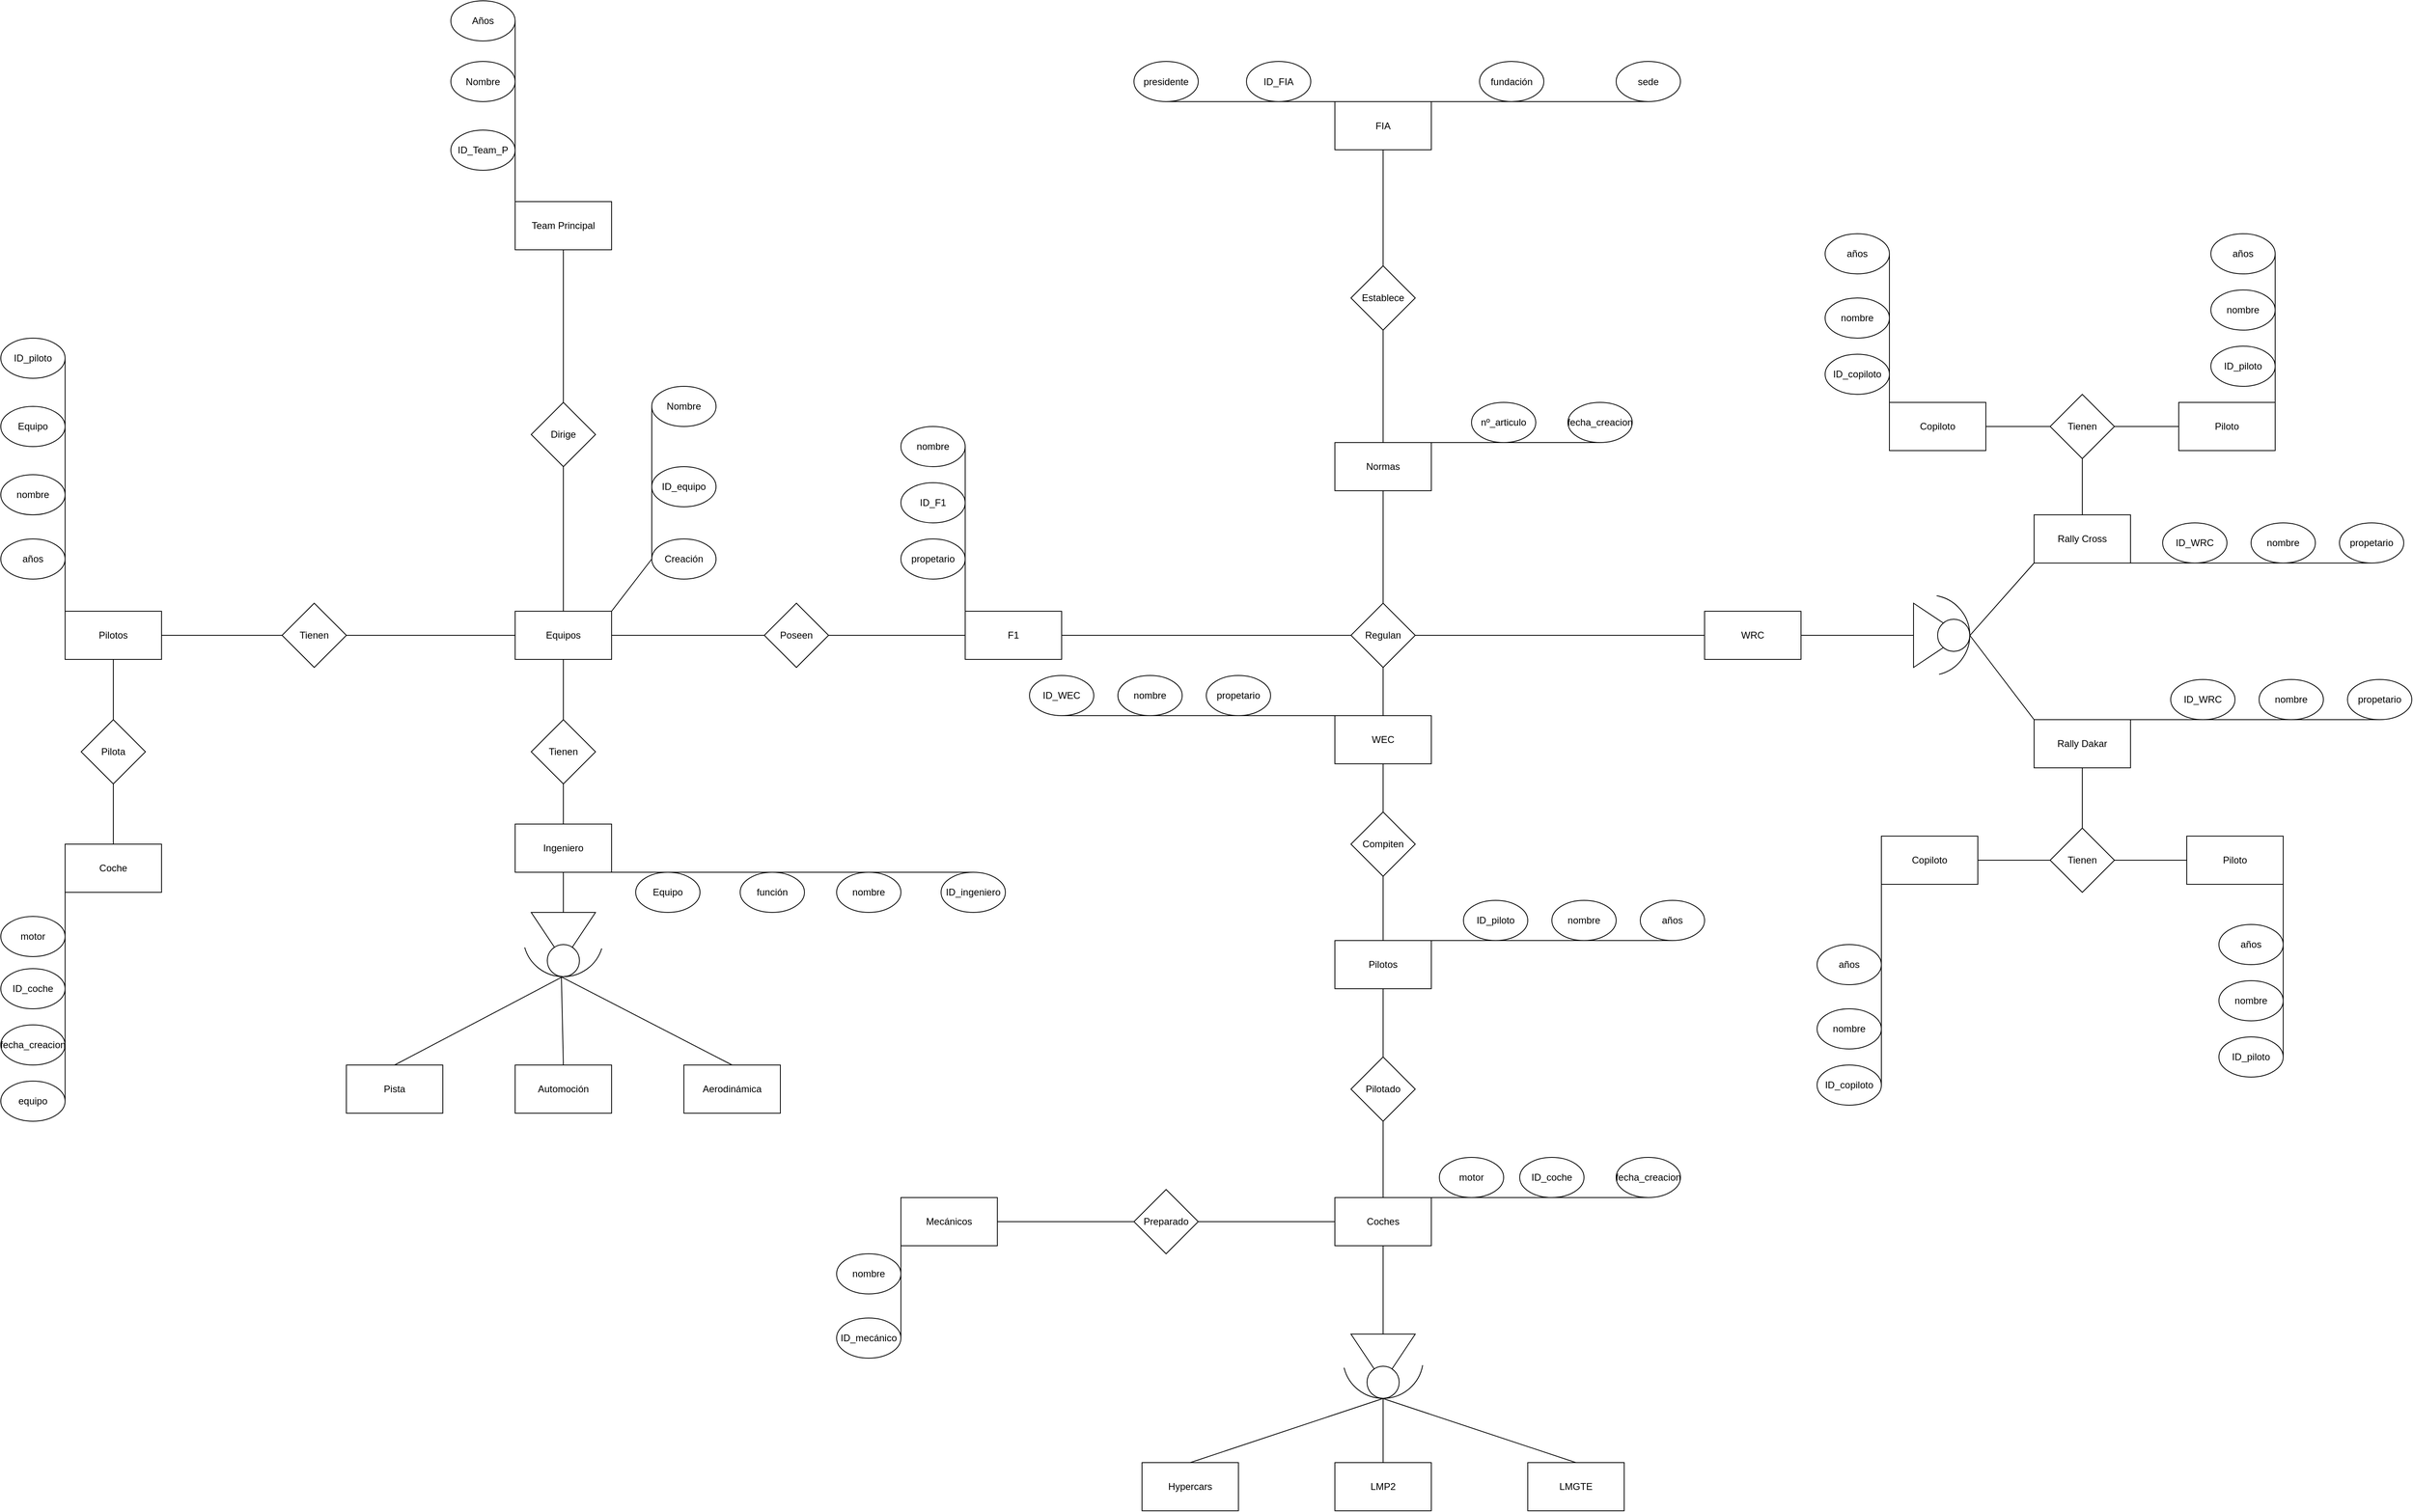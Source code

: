 <mxfile version="25.0.3">
  <diagram id="C5RBs43oDa-KdzZeNtuy" name="Page-1">
    <mxGraphModel dx="9984" dy="5114" grid="1" gridSize="10" guides="1" tooltips="1" connect="1" arrows="1" fold="1" page="1" pageScale="1" pageWidth="827" pageHeight="1169" math="0" shadow="0">
      <root>
        <mxCell id="WIyWlLk6GJQsqaUBKTNV-0" />
        <mxCell id="WIyWlLk6GJQsqaUBKTNV-1" parent="WIyWlLk6GJQsqaUBKTNV-0" />
        <mxCell id="znPdE1hkmuj4i7SLbsEQ-0" value="FIA" style="rounded=0;whiteSpace=wrap;html=1;" parent="WIyWlLk6GJQsqaUBKTNV-1" vertex="1">
          <mxGeometry x="770" y="-644.5" width="120" height="60" as="geometry" />
        </mxCell>
        <mxCell id="znPdE1hkmuj4i7SLbsEQ-1" value="F1" style="rounded=0;whiteSpace=wrap;html=1;" parent="WIyWlLk6GJQsqaUBKTNV-1" vertex="1">
          <mxGeometry x="310" y="-10" width="120" height="60" as="geometry" />
        </mxCell>
        <mxCell id="znPdE1hkmuj4i7SLbsEQ-2" value="WEC" style="rounded=0;whiteSpace=wrap;html=1;" parent="WIyWlLk6GJQsqaUBKTNV-1" vertex="1">
          <mxGeometry x="770" y="120" width="120" height="60" as="geometry" />
        </mxCell>
        <mxCell id="znPdE1hkmuj4i7SLbsEQ-3" value="WRC" style="rounded=0;whiteSpace=wrap;html=1;" parent="WIyWlLk6GJQsqaUBKTNV-1" vertex="1">
          <mxGeometry x="1230" y="-10" width="120" height="60" as="geometry" />
        </mxCell>
        <mxCell id="znPdE1hkmuj4i7SLbsEQ-5" value="Equipos" style="rounded=0;whiteSpace=wrap;html=1;" parent="WIyWlLk6GJQsqaUBKTNV-1" vertex="1">
          <mxGeometry x="-250" y="-10" width="120" height="60" as="geometry" />
        </mxCell>
        <mxCell id="znPdE1hkmuj4i7SLbsEQ-6" value="Team Principal" style="rounded=0;whiteSpace=wrap;html=1;" parent="WIyWlLk6GJQsqaUBKTNV-1" vertex="1">
          <mxGeometry x="-250" y="-520" width="120" height="60" as="geometry" />
        </mxCell>
        <mxCell id="znPdE1hkmuj4i7SLbsEQ-7" value="Pilotos" style="rounded=0;whiteSpace=wrap;html=1;" parent="WIyWlLk6GJQsqaUBKTNV-1" vertex="1">
          <mxGeometry x="-810" y="-10" width="120" height="60" as="geometry" />
        </mxCell>
        <mxCell id="znPdE1hkmuj4i7SLbsEQ-8" value="Ingeniero" style="rounded=0;whiteSpace=wrap;html=1;" parent="WIyWlLk6GJQsqaUBKTNV-1" vertex="1">
          <mxGeometry x="-250" y="255" width="120" height="60" as="geometry" />
        </mxCell>
        <mxCell id="znPdE1hkmuj4i7SLbsEQ-13" value="Hypercars" style="rounded=0;whiteSpace=wrap;html=1;" parent="WIyWlLk6GJQsqaUBKTNV-1" vertex="1">
          <mxGeometry x="530" y="1050" width="120" height="60" as="geometry" />
        </mxCell>
        <mxCell id="znPdE1hkmuj4i7SLbsEQ-14" value="LMP2" style="rounded=0;whiteSpace=wrap;html=1;" parent="WIyWlLk6GJQsqaUBKTNV-1" vertex="1">
          <mxGeometry x="770" y="1050" width="120" height="60" as="geometry" />
        </mxCell>
        <mxCell id="znPdE1hkmuj4i7SLbsEQ-15" value="LMGTE" style="rounded=0;whiteSpace=wrap;html=1;" parent="WIyWlLk6GJQsqaUBKTNV-1" vertex="1">
          <mxGeometry x="1010" y="1050" width="120" height="60" as="geometry" />
        </mxCell>
        <mxCell id="znPdE1hkmuj4i7SLbsEQ-16" value="Rally Cross" style="rounded=0;whiteSpace=wrap;html=1;" parent="WIyWlLk6GJQsqaUBKTNV-1" vertex="1">
          <mxGeometry x="1640" y="-130" width="120" height="60" as="geometry" />
        </mxCell>
        <mxCell id="znPdE1hkmuj4i7SLbsEQ-17" value="Rally Dakar" style="rounded=0;whiteSpace=wrap;html=1;" parent="WIyWlLk6GJQsqaUBKTNV-1" vertex="1">
          <mxGeometry x="1640" y="125" width="120" height="60" as="geometry" />
        </mxCell>
        <mxCell id="znPdE1hkmuj4i7SLbsEQ-22" value="Pista" style="rounded=0;whiteSpace=wrap;html=1;" parent="WIyWlLk6GJQsqaUBKTNV-1" vertex="1">
          <mxGeometry x="-460" y="555" width="120" height="60" as="geometry" />
        </mxCell>
        <mxCell id="znPdE1hkmuj4i7SLbsEQ-23" value="Automoción" style="rounded=0;whiteSpace=wrap;html=1;" parent="WIyWlLk6GJQsqaUBKTNV-1" vertex="1">
          <mxGeometry x="-250" y="555" width="120" height="60" as="geometry" />
        </mxCell>
        <mxCell id="znPdE1hkmuj4i7SLbsEQ-24" value="Aerodinámica" style="rounded=0;whiteSpace=wrap;html=1;" parent="WIyWlLk6GJQsqaUBKTNV-1" vertex="1">
          <mxGeometry x="-40" y="555" width="120" height="60" as="geometry" />
        </mxCell>
        <mxCell id="znPdE1hkmuj4i7SLbsEQ-26" value="Dirige" style="rhombus;whiteSpace=wrap;html=1;" parent="WIyWlLk6GJQsqaUBKTNV-1" vertex="1">
          <mxGeometry x="-230" y="-270" width="80" height="80" as="geometry" />
        </mxCell>
        <object label="Coche" id_coche="" id="znPdE1hkmuj4i7SLbsEQ-27">
          <mxCell style="rounded=0;whiteSpace=wrap;html=1;" parent="WIyWlLk6GJQsqaUBKTNV-1" vertex="1">
            <mxGeometry x="-810" y="280" width="120" height="60" as="geometry" />
          </mxCell>
        </object>
        <mxCell id="znPdE1hkmuj4i7SLbsEQ-29" value="Normas" style="rounded=0;whiteSpace=wrap;html=1;" parent="WIyWlLk6GJQsqaUBKTNV-1" vertex="1">
          <mxGeometry x="770" y="-220" width="120" height="60" as="geometry" />
        </mxCell>
        <mxCell id="znPdE1hkmuj4i7SLbsEQ-30" value="Establece" style="rhombus;whiteSpace=wrap;html=1;" parent="WIyWlLk6GJQsqaUBKTNV-1" vertex="1">
          <mxGeometry x="790" y="-440" width="80" height="80" as="geometry" />
        </mxCell>
        <mxCell id="znPdE1hkmuj4i7SLbsEQ-31" value="Regulan" style="rhombus;whiteSpace=wrap;html=1;" parent="WIyWlLk6GJQsqaUBKTNV-1" vertex="1">
          <mxGeometry x="790" y="-20" width="80" height="80" as="geometry" />
        </mxCell>
        <mxCell id="znPdE1hkmuj4i7SLbsEQ-32" value="Poseen" style="rhombus;whiteSpace=wrap;html=1;" parent="WIyWlLk6GJQsqaUBKTNV-1" vertex="1">
          <mxGeometry x="60" y="-20" width="80" height="80" as="geometry" />
        </mxCell>
        <mxCell id="plnHMKiaKR2l0mQCvcWy-0" value="" style="triangle;whiteSpace=wrap;html=1;rotation=90;" parent="WIyWlLk6GJQsqaUBKTNV-1" vertex="1">
          <mxGeometry x="-220" y="355" width="60" height="80" as="geometry" />
        </mxCell>
        <mxCell id="plnHMKiaKR2l0mQCvcWy-1" value="" style="ellipse;whiteSpace=wrap;html=1;aspect=fixed;" parent="WIyWlLk6GJQsqaUBKTNV-1" vertex="1">
          <mxGeometry x="-210" y="405" width="40" height="40" as="geometry" />
        </mxCell>
        <mxCell id="plnHMKiaKR2l0mQCvcWy-6" value="" style="verticalLabelPosition=bottom;verticalAlign=top;html=1;shape=mxgraph.basic.arc;startAngle=0.423;endAngle=0.831;rotation=-45;" parent="WIyWlLk6GJQsqaUBKTNV-1" vertex="1">
          <mxGeometry x="-240" y="345" width="100" height="100" as="geometry" />
        </mxCell>
        <mxCell id="plnHMKiaKR2l0mQCvcWy-10" value="" style="endArrow=none;html=1;rounded=0;entryX=0.141;entryY=0.848;entryDx=0;entryDy=0;entryPerimeter=0;exitX=0.5;exitY=0;exitDx=0;exitDy=0;" parent="WIyWlLk6GJQsqaUBKTNV-1" source="znPdE1hkmuj4i7SLbsEQ-22" target="plnHMKiaKR2l0mQCvcWy-6" edge="1">
          <mxGeometry width="50" height="50" relative="1" as="geometry">
            <mxPoint x="-360" y="345" as="sourcePoint" />
            <mxPoint x="-310" y="295" as="targetPoint" />
          </mxGeometry>
        </mxCell>
        <mxCell id="plnHMKiaKR2l0mQCvcWy-11" value="" style="endArrow=none;html=1;rounded=0;entryX=0.126;entryY=0.839;entryDx=0;entryDy=0;entryPerimeter=0;exitX=0.5;exitY=0;exitDx=0;exitDy=0;" parent="WIyWlLk6GJQsqaUBKTNV-1" source="znPdE1hkmuj4i7SLbsEQ-23" target="plnHMKiaKR2l0mQCvcWy-6" edge="1">
          <mxGeometry width="50" height="50" relative="1" as="geometry">
            <mxPoint x="-200" y="535" as="sourcePoint" />
            <mxPoint x="-150" y="485" as="targetPoint" />
          </mxGeometry>
        </mxCell>
        <mxCell id="plnHMKiaKR2l0mQCvcWy-12" value="" style="endArrow=none;html=1;rounded=0;exitX=0.5;exitY=0;exitDx=0;exitDy=0;entryX=0.126;entryY=0.836;entryDx=0;entryDy=0;entryPerimeter=0;" parent="WIyWlLk6GJQsqaUBKTNV-1" source="znPdE1hkmuj4i7SLbsEQ-24" target="plnHMKiaKR2l0mQCvcWy-6" edge="1">
          <mxGeometry width="50" height="50" relative="1" as="geometry">
            <mxPoint x="-200" y="535" as="sourcePoint" />
            <mxPoint x="-170" y="465" as="targetPoint" />
          </mxGeometry>
        </mxCell>
        <mxCell id="plnHMKiaKR2l0mQCvcWy-14" value="" style="endArrow=none;html=1;rounded=0;entryX=0.5;entryY=1;entryDx=0;entryDy=0;exitX=0;exitY=0.5;exitDx=0;exitDy=0;" parent="WIyWlLk6GJQsqaUBKTNV-1" source="plnHMKiaKR2l0mQCvcWy-0" target="znPdE1hkmuj4i7SLbsEQ-8" edge="1">
          <mxGeometry width="50" height="50" relative="1" as="geometry">
            <mxPoint x="-310" y="425" as="sourcePoint" />
            <mxPoint x="-260" y="375" as="targetPoint" />
          </mxGeometry>
        </mxCell>
        <mxCell id="plnHMKiaKR2l0mQCvcWy-15" value="" style="endArrow=none;html=1;rounded=0;entryX=0.5;entryY=1;entryDx=0;entryDy=0;exitX=0.5;exitY=0;exitDx=0;exitDy=0;" parent="WIyWlLk6GJQsqaUBKTNV-1" source="znPdE1hkmuj4i7SLbsEQ-26" target="znPdE1hkmuj4i7SLbsEQ-6" edge="1">
          <mxGeometry width="50" height="50" relative="1" as="geometry">
            <mxPoint x="-320" y="-250" as="sourcePoint" />
            <mxPoint x="-270" y="-300" as="targetPoint" />
          </mxGeometry>
        </mxCell>
        <mxCell id="plnHMKiaKR2l0mQCvcWy-16" value="" style="endArrow=none;html=1;rounded=0;entryX=0.5;entryY=1;entryDx=0;entryDy=0;exitX=0.5;exitY=0;exitDx=0;exitDy=0;" parent="WIyWlLk6GJQsqaUBKTNV-1" source="znPdE1hkmuj4i7SLbsEQ-5" target="znPdE1hkmuj4i7SLbsEQ-26" edge="1">
          <mxGeometry width="50" height="50" relative="1" as="geometry">
            <mxPoint x="-310" y="-55" as="sourcePoint" />
            <mxPoint x="-260" y="-105" as="targetPoint" />
          </mxGeometry>
        </mxCell>
        <mxCell id="plnHMKiaKR2l0mQCvcWy-17" value="Tienen" style="rhombus;whiteSpace=wrap;html=1;" parent="WIyWlLk6GJQsqaUBKTNV-1" vertex="1">
          <mxGeometry x="-230" y="125" width="80" height="80" as="geometry" />
        </mxCell>
        <mxCell id="plnHMKiaKR2l0mQCvcWy-18" value="" style="endArrow=none;html=1;rounded=0;entryX=0.5;entryY=1;entryDx=0;entryDy=0;exitX=0.5;exitY=0;exitDx=0;exitDy=0;" parent="WIyWlLk6GJQsqaUBKTNV-1" source="plnHMKiaKR2l0mQCvcWy-17" target="znPdE1hkmuj4i7SLbsEQ-5" edge="1">
          <mxGeometry width="50" height="50" relative="1" as="geometry">
            <mxPoint x="-310" y="185" as="sourcePoint" />
            <mxPoint x="-260" y="135" as="targetPoint" />
          </mxGeometry>
        </mxCell>
        <mxCell id="plnHMKiaKR2l0mQCvcWy-19" value="" style="endArrow=none;html=1;rounded=0;entryX=0.5;entryY=1;entryDx=0;entryDy=0;exitX=0.5;exitY=0;exitDx=0;exitDy=0;" parent="WIyWlLk6GJQsqaUBKTNV-1" source="znPdE1hkmuj4i7SLbsEQ-8" target="plnHMKiaKR2l0mQCvcWy-17" edge="1">
          <mxGeometry width="50" height="50" relative="1" as="geometry">
            <mxPoint x="-310" y="185" as="sourcePoint" />
            <mxPoint x="-260" y="135" as="targetPoint" />
          </mxGeometry>
        </mxCell>
        <mxCell id="plnHMKiaKR2l0mQCvcWy-20" value="" style="endArrow=none;html=1;rounded=0;entryX=0;entryY=0.5;entryDx=0;entryDy=0;exitX=1;exitY=0.5;exitDx=0;exitDy=0;" parent="WIyWlLk6GJQsqaUBKTNV-1" source="znPdE1hkmuj4i7SLbsEQ-5" target="znPdE1hkmuj4i7SLbsEQ-32" edge="1">
          <mxGeometry width="50" height="50" relative="1" as="geometry">
            <mxPoint x="-310" y="65" as="sourcePoint" />
            <mxPoint x="-260" y="15" as="targetPoint" />
          </mxGeometry>
        </mxCell>
        <mxCell id="plnHMKiaKR2l0mQCvcWy-21" value="" style="endArrow=none;html=1;rounded=0;entryX=0;entryY=0.5;entryDx=0;entryDy=0;exitX=1;exitY=0.5;exitDx=0;exitDy=0;" parent="WIyWlLk6GJQsqaUBKTNV-1" source="znPdE1hkmuj4i7SLbsEQ-32" target="znPdE1hkmuj4i7SLbsEQ-1" edge="1">
          <mxGeometry width="50" height="50" relative="1" as="geometry">
            <mxPoint x="-310" y="65" as="sourcePoint" />
            <mxPoint x="-260" y="15" as="targetPoint" />
          </mxGeometry>
        </mxCell>
        <mxCell id="plnHMKiaKR2l0mQCvcWy-23" value="Pilota" style="rhombus;whiteSpace=wrap;html=1;" parent="WIyWlLk6GJQsqaUBKTNV-1" vertex="1">
          <mxGeometry x="-790" y="125" width="80" height="80" as="geometry" />
        </mxCell>
        <mxCell id="plnHMKiaKR2l0mQCvcWy-24" value="" style="endArrow=none;html=1;rounded=0;entryX=0.5;entryY=1;entryDx=0;entryDy=0;exitX=0.5;exitY=0;exitDx=0;exitDy=0;" parent="WIyWlLk6GJQsqaUBKTNV-1" source="plnHMKiaKR2l0mQCvcWy-23" target="znPdE1hkmuj4i7SLbsEQ-7" edge="1">
          <mxGeometry width="50" height="50" relative="1" as="geometry">
            <mxPoint x="-500" y="75" as="sourcePoint" />
            <mxPoint x="-450" y="25" as="targetPoint" />
          </mxGeometry>
        </mxCell>
        <mxCell id="plnHMKiaKR2l0mQCvcWy-25" value="" style="endArrow=none;html=1;rounded=0;entryX=0.5;entryY=1;entryDx=0;entryDy=0;exitX=0.5;exitY=0;exitDx=0;exitDy=0;" parent="WIyWlLk6GJQsqaUBKTNV-1" source="znPdE1hkmuj4i7SLbsEQ-27" target="plnHMKiaKR2l0mQCvcWy-23" edge="1">
          <mxGeometry width="50" height="50" relative="1" as="geometry">
            <mxPoint x="-500" y="75" as="sourcePoint" />
            <mxPoint x="-450" y="25" as="targetPoint" />
          </mxGeometry>
        </mxCell>
        <mxCell id="plnHMKiaKR2l0mQCvcWy-26" value="Tienen" style="rhombus;whiteSpace=wrap;html=1;" parent="WIyWlLk6GJQsqaUBKTNV-1" vertex="1">
          <mxGeometry x="-540" y="-20" width="80" height="80" as="geometry" />
        </mxCell>
        <mxCell id="plnHMKiaKR2l0mQCvcWy-27" value="" style="endArrow=none;html=1;rounded=0;entryX=1;entryY=0.5;entryDx=0;entryDy=0;exitX=0;exitY=0.5;exitDx=0;exitDy=0;" parent="WIyWlLk6GJQsqaUBKTNV-1" source="znPdE1hkmuj4i7SLbsEQ-5" target="plnHMKiaKR2l0mQCvcWy-26" edge="1">
          <mxGeometry width="50" height="50" relative="1" as="geometry">
            <mxPoint x="-230" y="75" as="sourcePoint" />
            <mxPoint x="-180" y="25" as="targetPoint" />
          </mxGeometry>
        </mxCell>
        <mxCell id="plnHMKiaKR2l0mQCvcWy-28" value="" style="endArrow=none;html=1;rounded=0;entryX=0;entryY=0.5;entryDx=0;entryDy=0;exitX=1;exitY=0.5;exitDx=0;exitDy=0;" parent="WIyWlLk6GJQsqaUBKTNV-1" source="znPdE1hkmuj4i7SLbsEQ-7" target="plnHMKiaKR2l0mQCvcWy-26" edge="1">
          <mxGeometry width="50" height="50" relative="1" as="geometry">
            <mxPoint x="-500" y="75" as="sourcePoint" />
            <mxPoint x="-450" y="25" as="targetPoint" />
          </mxGeometry>
        </mxCell>
        <mxCell id="plnHMKiaKR2l0mQCvcWy-29" value="" style="triangle;whiteSpace=wrap;html=1;rotation=90;" parent="WIyWlLk6GJQsqaUBKTNV-1" vertex="1">
          <mxGeometry x="800" y="880" width="60" height="80" as="geometry" />
        </mxCell>
        <mxCell id="plnHMKiaKR2l0mQCvcWy-30" value="" style="ellipse;whiteSpace=wrap;html=1;aspect=fixed;" parent="WIyWlLk6GJQsqaUBKTNV-1" vertex="1">
          <mxGeometry x="810" y="930" width="40" height="40" as="geometry" />
        </mxCell>
        <mxCell id="plnHMKiaKR2l0mQCvcWy-31" value="Compiten" style="rhombus;whiteSpace=wrap;html=1;" parent="WIyWlLk6GJQsqaUBKTNV-1" vertex="1">
          <mxGeometry x="790" y="240" width="80" height="80" as="geometry" />
        </mxCell>
        <mxCell id="plnHMKiaKR2l0mQCvcWy-32" value="" style="endArrow=none;html=1;rounded=0;entryX=0.5;entryY=1;entryDx=0;entryDy=0;exitX=0.5;exitY=0;exitDx=0;exitDy=0;" parent="WIyWlLk6GJQsqaUBKTNV-1" source="2qJq1c8S5KnbMKqNTJlQ-11" target="plnHMKiaKR2l0mQCvcWy-31" edge="1">
          <mxGeometry width="50" height="50" relative="1" as="geometry">
            <mxPoint x="960" y="280" as="sourcePoint" />
            <mxPoint x="1010" y="230" as="targetPoint" />
          </mxGeometry>
        </mxCell>
        <mxCell id="plnHMKiaKR2l0mQCvcWy-34" value="" style="verticalLabelPosition=bottom;verticalAlign=top;html=1;shape=mxgraph.basic.arc;startAngle=0.528;endAngle=0.962;rotation=-90;" parent="WIyWlLk6GJQsqaUBKTNV-1" vertex="1">
          <mxGeometry x="780" y="870" width="100" height="100" as="geometry" />
        </mxCell>
        <mxCell id="plnHMKiaKR2l0mQCvcWy-35" value="" style="endArrow=none;html=1;rounded=0;exitX=0.5;exitY=0;exitDx=0;exitDy=0;entryX=0.001;entryY=0.5;entryDx=0;entryDy=0;entryPerimeter=0;" parent="WIyWlLk6GJQsqaUBKTNV-1" source="znPdE1hkmuj4i7SLbsEQ-14" target="plnHMKiaKR2l0mQCvcWy-34" edge="1">
          <mxGeometry width="50" height="50" relative="1" as="geometry">
            <mxPoint x="950" y="975" as="sourcePoint" />
            <mxPoint x="1000" y="925" as="targetPoint" />
          </mxGeometry>
        </mxCell>
        <mxCell id="abRWXBSKvTAX0bOtiReh-0" value="" style="endArrow=none;html=1;rounded=0;exitX=-0.001;exitY=0.501;exitDx=0;exitDy=0;exitPerimeter=0;entryX=0.5;entryY=0;entryDx=0;entryDy=0;" parent="WIyWlLk6GJQsqaUBKTNV-1" source="plnHMKiaKR2l0mQCvcWy-34" target="znPdE1hkmuj4i7SLbsEQ-13" edge="1">
          <mxGeometry width="50" height="50" relative="1" as="geometry">
            <mxPoint x="780" y="875" as="sourcePoint" />
            <mxPoint x="830" y="825" as="targetPoint" />
          </mxGeometry>
        </mxCell>
        <mxCell id="abRWXBSKvTAX0bOtiReh-1" value="" style="endArrow=none;html=1;rounded=0;entryX=-0.004;entryY=0.503;entryDx=0;entryDy=0;entryPerimeter=0;exitX=0.5;exitY=0;exitDx=0;exitDy=0;" parent="WIyWlLk6GJQsqaUBKTNV-1" source="znPdE1hkmuj4i7SLbsEQ-15" target="plnHMKiaKR2l0mQCvcWy-34" edge="1">
          <mxGeometry width="50" height="50" relative="1" as="geometry">
            <mxPoint x="910" y="1015" as="sourcePoint" />
            <mxPoint x="960" y="965" as="targetPoint" />
          </mxGeometry>
        </mxCell>
        <mxCell id="abRWXBSKvTAX0bOtiReh-2" value="" style="endArrow=none;html=1;rounded=0;entryX=0.5;entryY=1;entryDx=0;entryDy=0;exitX=0.5;exitY=0;exitDx=0;exitDy=0;" parent="WIyWlLk6GJQsqaUBKTNV-1" source="plnHMKiaKR2l0mQCvcWy-31" target="znPdE1hkmuj4i7SLbsEQ-2" edge="1">
          <mxGeometry width="50" height="50" relative="1" as="geometry">
            <mxPoint x="860" y="250" as="sourcePoint" />
            <mxPoint x="910" y="200" as="targetPoint" />
          </mxGeometry>
        </mxCell>
        <mxCell id="abRWXBSKvTAX0bOtiReh-3" value="" style="endArrow=none;html=1;rounded=0;entryX=0.5;entryY=1;entryDx=0;entryDy=0;exitX=0.5;exitY=0;exitDx=0;exitDy=0;" parent="WIyWlLk6GJQsqaUBKTNV-1" source="znPdE1hkmuj4i7SLbsEQ-2" target="znPdE1hkmuj4i7SLbsEQ-31" edge="1">
          <mxGeometry width="50" height="50" relative="1" as="geometry">
            <mxPoint x="860" as="sourcePoint" />
            <mxPoint x="910" y="-50" as="targetPoint" />
          </mxGeometry>
        </mxCell>
        <mxCell id="abRWXBSKvTAX0bOtiReh-4" value="" style="endArrow=none;html=1;rounded=0;entryX=1;entryY=0.5;entryDx=0;entryDy=0;exitX=0;exitY=0.5;exitDx=0;exitDy=0;" parent="WIyWlLk6GJQsqaUBKTNV-1" source="znPdE1hkmuj4i7SLbsEQ-31" target="znPdE1hkmuj4i7SLbsEQ-1" edge="1">
          <mxGeometry width="50" height="50" relative="1" as="geometry">
            <mxPoint x="60" y="310" as="sourcePoint" />
            <mxPoint x="110" y="260" as="targetPoint" />
          </mxGeometry>
        </mxCell>
        <mxCell id="abRWXBSKvTAX0bOtiReh-5" value="" style="triangle;whiteSpace=wrap;html=1;rotation=0;" parent="WIyWlLk6GJQsqaUBKTNV-1" vertex="1">
          <mxGeometry x="1490" y="-20" width="60" height="80" as="geometry" />
        </mxCell>
        <mxCell id="abRWXBSKvTAX0bOtiReh-6" value="" style="ellipse;whiteSpace=wrap;html=1;aspect=fixed;" parent="WIyWlLk6GJQsqaUBKTNV-1" vertex="1">
          <mxGeometry x="1520" width="40" height="40" as="geometry" />
        </mxCell>
        <mxCell id="abRWXBSKvTAX0bOtiReh-7" value="" style="verticalLabelPosition=bottom;verticalAlign=top;html=1;shape=mxgraph.basic.arc;startAngle=0.528;endAngle=0.962;rotation=-180;" parent="WIyWlLk6GJQsqaUBKTNV-1" vertex="1">
          <mxGeometry x="1460" y="-30" width="100" height="100" as="geometry" />
        </mxCell>
        <mxCell id="abRWXBSKvTAX0bOtiReh-8" value="" style="endArrow=none;html=1;rounded=0;entryX=1;entryY=0.5;entryDx=0;entryDy=0;exitX=0;exitY=0.5;exitDx=0;exitDy=0;" parent="WIyWlLk6GJQsqaUBKTNV-1" source="abRWXBSKvTAX0bOtiReh-5" target="znPdE1hkmuj4i7SLbsEQ-3" edge="1">
          <mxGeometry width="50" height="50" relative="1" as="geometry">
            <mxPoint x="1250" y="160" as="sourcePoint" />
            <mxPoint x="1300" y="110" as="targetPoint" />
          </mxGeometry>
        </mxCell>
        <mxCell id="abRWXBSKvTAX0bOtiReh-9" value="" style="endArrow=none;html=1;rounded=0;entryX=0;entryY=0.497;entryDx=0;entryDy=0;entryPerimeter=0;exitX=0;exitY=1;exitDx=0;exitDy=0;" parent="WIyWlLk6GJQsqaUBKTNV-1" source="znPdE1hkmuj4i7SLbsEQ-16" target="abRWXBSKvTAX0bOtiReh-7" edge="1">
          <mxGeometry width="50" height="50" relative="1" as="geometry">
            <mxPoint x="1300" y="30" as="sourcePoint" />
            <mxPoint x="1350" y="-20" as="targetPoint" />
          </mxGeometry>
        </mxCell>
        <mxCell id="abRWXBSKvTAX0bOtiReh-10" value="" style="endArrow=none;html=1;rounded=0;entryX=0;entryY=0.5;entryDx=0;entryDy=0;entryPerimeter=0;exitX=0;exitY=0;exitDx=0;exitDy=0;" parent="WIyWlLk6GJQsqaUBKTNV-1" source="znPdE1hkmuj4i7SLbsEQ-17" target="abRWXBSKvTAX0bOtiReh-7" edge="1">
          <mxGeometry width="50" height="50" relative="1" as="geometry">
            <mxPoint x="1440" y="340" as="sourcePoint" />
            <mxPoint x="1490" y="290" as="targetPoint" />
          </mxGeometry>
        </mxCell>
        <mxCell id="abRWXBSKvTAX0bOtiReh-11" value="" style="endArrow=none;html=1;rounded=0;entryX=1;entryY=0.5;entryDx=0;entryDy=0;exitX=0;exitY=0.5;exitDx=0;exitDy=0;" parent="WIyWlLk6GJQsqaUBKTNV-1" source="znPdE1hkmuj4i7SLbsEQ-3" target="znPdE1hkmuj4i7SLbsEQ-31" edge="1">
          <mxGeometry width="50" height="50" relative="1" as="geometry">
            <mxPoint x="1240" y="360" as="sourcePoint" />
            <mxPoint x="1290" y="310" as="targetPoint" />
          </mxGeometry>
        </mxCell>
        <mxCell id="abRWXBSKvTAX0bOtiReh-12" value="" style="endArrow=none;html=1;rounded=0;entryX=0.5;entryY=0;entryDx=0;entryDy=0;exitX=0.5;exitY=1;exitDx=0;exitDy=0;" parent="WIyWlLk6GJQsqaUBKTNV-1" source="znPdE1hkmuj4i7SLbsEQ-29" target="znPdE1hkmuj4i7SLbsEQ-31" edge="1">
          <mxGeometry width="50" height="50" relative="1" as="geometry">
            <mxPoint x="1340" y="490" as="sourcePoint" />
            <mxPoint x="1390" y="440" as="targetPoint" />
          </mxGeometry>
        </mxCell>
        <mxCell id="abRWXBSKvTAX0bOtiReh-14" value="" style="endArrow=none;html=1;rounded=0;entryX=0.5;entryY=0;entryDx=0;entryDy=0;exitX=0.5;exitY=1;exitDx=0;exitDy=0;" parent="WIyWlLk6GJQsqaUBKTNV-1" source="znPdE1hkmuj4i7SLbsEQ-0" target="znPdE1hkmuj4i7SLbsEQ-30" edge="1">
          <mxGeometry width="50" height="50" relative="1" as="geometry">
            <mxPoint x="980" y="-330" as="sourcePoint" />
            <mxPoint x="1030" y="-380" as="targetPoint" />
          </mxGeometry>
        </mxCell>
        <mxCell id="abRWXBSKvTAX0bOtiReh-15" value="" style="endArrow=none;html=1;rounded=0;exitX=0.5;exitY=1;exitDx=0;exitDy=0;entryX=0.5;entryY=0;entryDx=0;entryDy=0;" parent="WIyWlLk6GJQsqaUBKTNV-1" source="znPdE1hkmuj4i7SLbsEQ-30" target="znPdE1hkmuj4i7SLbsEQ-29" edge="1">
          <mxGeometry width="50" height="50" relative="1" as="geometry">
            <mxPoint x="980" y="-330" as="sourcePoint" />
            <mxPoint x="1030" y="-380" as="targetPoint" />
          </mxGeometry>
        </mxCell>
        <mxCell id="2qJq1c8S5KnbMKqNTJlQ-0" value="Copiloto" style="rounded=0;whiteSpace=wrap;html=1;" vertex="1" parent="WIyWlLk6GJQsqaUBKTNV-1">
          <mxGeometry x="1460" y="-270" width="120" height="60" as="geometry" />
        </mxCell>
        <mxCell id="2qJq1c8S5KnbMKqNTJlQ-1" value="Piloto" style="rounded=0;whiteSpace=wrap;html=1;" vertex="1" parent="WIyWlLk6GJQsqaUBKTNV-1">
          <mxGeometry x="1820" y="-270" width="120" height="60" as="geometry" />
        </mxCell>
        <mxCell id="2qJq1c8S5KnbMKqNTJlQ-2" value="Copiloto" style="rounded=0;whiteSpace=wrap;html=1;" vertex="1" parent="WIyWlLk6GJQsqaUBKTNV-1">
          <mxGeometry x="1450" y="270" width="120" height="60" as="geometry" />
        </mxCell>
        <mxCell id="2qJq1c8S5KnbMKqNTJlQ-3" value="Piloto" style="rounded=0;whiteSpace=wrap;html=1;" vertex="1" parent="WIyWlLk6GJQsqaUBKTNV-1">
          <mxGeometry x="1830" y="270" width="120" height="60" as="geometry" />
        </mxCell>
        <mxCell id="2qJq1c8S5KnbMKqNTJlQ-4" value="" style="endArrow=none;html=1;rounded=0;entryX=0;entryY=0.5;entryDx=0;entryDy=0;exitX=1;exitY=0.5;exitDx=0;exitDy=0;" edge="1" parent="WIyWlLk6GJQsqaUBKTNV-1" source="2qJq1c8S5KnbMKqNTJlQ-0" target="2qJq1c8S5KnbMKqNTJlQ-7">
          <mxGeometry width="50" height="50" relative="1" as="geometry">
            <mxPoint x="1260" y="20" as="sourcePoint" />
            <mxPoint x="1310" y="-30" as="targetPoint" />
          </mxGeometry>
        </mxCell>
        <mxCell id="2qJq1c8S5KnbMKqNTJlQ-5" value="" style="endArrow=none;html=1;rounded=0;entryX=0.5;entryY=1;entryDx=0;entryDy=0;" edge="1" parent="WIyWlLk6GJQsqaUBKTNV-1" target="znPdE1hkmuj4i7SLbsEQ-17">
          <mxGeometry width="50" height="50" relative="1" as="geometry">
            <mxPoint x="1700" y="270" as="sourcePoint" />
            <mxPoint x="1310" y="-30" as="targetPoint" />
          </mxGeometry>
        </mxCell>
        <mxCell id="2qJq1c8S5KnbMKqNTJlQ-6" value="Tienen" style="rhombus;whiteSpace=wrap;html=1;" vertex="1" parent="WIyWlLk6GJQsqaUBKTNV-1">
          <mxGeometry x="1660" y="260" width="80" height="80" as="geometry" />
        </mxCell>
        <mxCell id="2qJq1c8S5KnbMKqNTJlQ-7" value="Tienen" style="rhombus;whiteSpace=wrap;html=1;" vertex="1" parent="WIyWlLk6GJQsqaUBKTNV-1">
          <mxGeometry x="1660" y="-280" width="80" height="80" as="geometry" />
        </mxCell>
        <mxCell id="2qJq1c8S5KnbMKqNTJlQ-8" value="" style="endArrow=none;html=1;rounded=0;entryX=1;entryY=0.5;entryDx=0;entryDy=0;exitX=0;exitY=0.5;exitDx=0;exitDy=0;" edge="1" parent="WIyWlLk6GJQsqaUBKTNV-1" source="2qJq1c8S5KnbMKqNTJlQ-1" target="2qJq1c8S5KnbMKqNTJlQ-7">
          <mxGeometry width="50" height="50" relative="1" as="geometry">
            <mxPoint x="1260" y="20" as="sourcePoint" />
            <mxPoint x="1310" y="-30" as="targetPoint" />
          </mxGeometry>
        </mxCell>
        <mxCell id="2qJq1c8S5KnbMKqNTJlQ-9" value="" style="endArrow=none;html=1;rounded=0;entryX=0;entryY=0.5;entryDx=0;entryDy=0;exitX=1;exitY=0.5;exitDx=0;exitDy=0;" edge="1" parent="WIyWlLk6GJQsqaUBKTNV-1" source="2qJq1c8S5KnbMKqNTJlQ-2" target="2qJq1c8S5KnbMKqNTJlQ-6">
          <mxGeometry width="50" height="50" relative="1" as="geometry">
            <mxPoint x="1260" y="20" as="sourcePoint" />
            <mxPoint x="1310" y="-30" as="targetPoint" />
          </mxGeometry>
        </mxCell>
        <mxCell id="2qJq1c8S5KnbMKqNTJlQ-10" value="" style="endArrow=none;html=1;rounded=0;entryX=1;entryY=0.5;entryDx=0;entryDy=0;exitX=0;exitY=0.5;exitDx=0;exitDy=0;" edge="1" parent="WIyWlLk6GJQsqaUBKTNV-1" source="2qJq1c8S5KnbMKqNTJlQ-3" target="2qJq1c8S5KnbMKqNTJlQ-6">
          <mxGeometry width="50" height="50" relative="1" as="geometry">
            <mxPoint x="1260" y="20" as="sourcePoint" />
            <mxPoint x="1310" y="-30" as="targetPoint" />
          </mxGeometry>
        </mxCell>
        <mxCell id="2qJq1c8S5KnbMKqNTJlQ-13" value="" style="endArrow=none;html=1;rounded=0;entryX=0.5;entryY=0;entryDx=0;entryDy=0;exitX=0.5;exitY=1;exitDx=0;exitDy=0;" edge="1" parent="WIyWlLk6GJQsqaUBKTNV-1" source="2qJq1c8S5KnbMKqNTJlQ-7" target="znPdE1hkmuj4i7SLbsEQ-16">
          <mxGeometry width="50" height="50" relative="1" as="geometry">
            <mxPoint x="880" y="250" as="sourcePoint" />
            <mxPoint x="930" y="200" as="targetPoint" />
          </mxGeometry>
        </mxCell>
        <mxCell id="2qJq1c8S5KnbMKqNTJlQ-14" value="Preparado" style="rhombus;whiteSpace=wrap;html=1;" vertex="1" parent="WIyWlLk6GJQsqaUBKTNV-1">
          <mxGeometry x="520" y="710" width="80" height="80" as="geometry" />
        </mxCell>
        <mxCell id="2qJq1c8S5KnbMKqNTJlQ-16" value="" style="endArrow=none;html=1;rounded=0;entryX=0.5;entryY=1;entryDx=0;entryDy=0;exitX=0;exitY=0.5;exitDx=0;exitDy=0;" edge="1" parent="WIyWlLk6GJQsqaUBKTNV-1" source="plnHMKiaKR2l0mQCvcWy-29" target="plnHMKiaKR2l0mQCvcWy-22">
          <mxGeometry width="50" height="50" relative="1" as="geometry">
            <mxPoint x="830" y="890" as="sourcePoint" />
            <mxPoint x="830" y="580" as="targetPoint" />
          </mxGeometry>
        </mxCell>
        <mxCell id="plnHMKiaKR2l0mQCvcWy-22" value="Coches" style="rounded=0;whiteSpace=wrap;html=1;" parent="WIyWlLk6GJQsqaUBKTNV-1" vertex="1">
          <mxGeometry x="770" y="720" width="120" height="60" as="geometry" />
        </mxCell>
        <mxCell id="2qJq1c8S5KnbMKqNTJlQ-17" value="" style="endArrow=none;html=1;rounded=0;entryX=0.5;entryY=1;entryDx=0;entryDy=0;exitX=0.5;exitY=0;exitDx=0;exitDy=0;" edge="1" parent="WIyWlLk6GJQsqaUBKTNV-1" source="plnHMKiaKR2l0mQCvcWy-22" target="2qJq1c8S5KnbMKqNTJlQ-12">
          <mxGeometry width="50" height="50" relative="1" as="geometry">
            <mxPoint x="830" y="780" as="sourcePoint" />
            <mxPoint x="830" y="280" as="targetPoint" />
          </mxGeometry>
        </mxCell>
        <mxCell id="2qJq1c8S5KnbMKqNTJlQ-12" value="Pilotado" style="rhombus;whiteSpace=wrap;html=1;" vertex="1" parent="WIyWlLk6GJQsqaUBKTNV-1">
          <mxGeometry x="790" y="545" width="80" height="80" as="geometry" />
        </mxCell>
        <mxCell id="2qJq1c8S5KnbMKqNTJlQ-18" value="" style="endArrow=none;html=1;rounded=0;entryX=0.5;entryY=1;entryDx=0;entryDy=0;exitX=0.5;exitY=0;exitDx=0;exitDy=0;" edge="1" parent="WIyWlLk6GJQsqaUBKTNV-1" source="2qJq1c8S5KnbMKqNTJlQ-12" target="2qJq1c8S5KnbMKqNTJlQ-11">
          <mxGeometry width="50" height="50" relative="1" as="geometry">
            <mxPoint x="830" y="545" as="sourcePoint" />
            <mxPoint x="830" y="280" as="targetPoint" />
          </mxGeometry>
        </mxCell>
        <mxCell id="2qJq1c8S5KnbMKqNTJlQ-11" value="Pilotos" style="rounded=0;whiteSpace=wrap;html=1;" vertex="1" parent="WIyWlLk6GJQsqaUBKTNV-1">
          <mxGeometry x="770" y="400" width="120" height="60" as="geometry" />
        </mxCell>
        <mxCell id="2qJq1c8S5KnbMKqNTJlQ-19" value="Mecánicos" style="rounded=0;whiteSpace=wrap;html=1;" vertex="1" parent="WIyWlLk6GJQsqaUBKTNV-1">
          <mxGeometry x="230" y="720" width="120" height="60" as="geometry" />
        </mxCell>
        <mxCell id="2qJq1c8S5KnbMKqNTJlQ-20" value="" style="endArrow=none;html=1;rounded=0;exitX=1;exitY=0.5;exitDx=0;exitDy=0;entryX=0;entryY=0.5;entryDx=0;entryDy=0;" edge="1" parent="WIyWlLk6GJQsqaUBKTNV-1" source="2qJq1c8S5KnbMKqNTJlQ-19" target="2qJq1c8S5KnbMKqNTJlQ-14">
          <mxGeometry width="50" height="50" relative="1" as="geometry">
            <mxPoint x="560" y="630" as="sourcePoint" />
            <mxPoint x="610" y="580" as="targetPoint" />
          </mxGeometry>
        </mxCell>
        <mxCell id="2qJq1c8S5KnbMKqNTJlQ-21" value="" style="endArrow=none;html=1;rounded=0;entryX=0;entryY=0.5;entryDx=0;entryDy=0;exitX=1;exitY=0.5;exitDx=0;exitDy=0;" edge="1" parent="WIyWlLk6GJQsqaUBKTNV-1" source="2qJq1c8S5KnbMKqNTJlQ-14" target="plnHMKiaKR2l0mQCvcWy-22">
          <mxGeometry width="50" height="50" relative="1" as="geometry">
            <mxPoint x="560" y="630" as="sourcePoint" />
            <mxPoint x="610" y="580" as="targetPoint" />
          </mxGeometry>
        </mxCell>
        <mxCell id="2qJq1c8S5KnbMKqNTJlQ-22" value="ID_Team_P" style="ellipse;whiteSpace=wrap;html=1;" vertex="1" parent="WIyWlLk6GJQsqaUBKTNV-1">
          <mxGeometry x="-330" y="-609" width="80" height="50" as="geometry" />
        </mxCell>
        <mxCell id="2qJq1c8S5KnbMKqNTJlQ-24" value="Años" style="ellipse;whiteSpace=wrap;html=1;" vertex="1" parent="WIyWlLk6GJQsqaUBKTNV-1">
          <mxGeometry x="-330" y="-770" width="80" height="50" as="geometry" />
        </mxCell>
        <mxCell id="2qJq1c8S5KnbMKqNTJlQ-26" value="Nombre" style="ellipse;whiteSpace=wrap;html=1;" vertex="1" parent="WIyWlLk6GJQsqaUBKTNV-1">
          <mxGeometry x="-330" y="-694.5" width="80" height="50" as="geometry" />
        </mxCell>
        <mxCell id="2qJq1c8S5KnbMKqNTJlQ-31" value="ID_equipo" style="ellipse;whiteSpace=wrap;html=1;" vertex="1" parent="WIyWlLk6GJQsqaUBKTNV-1">
          <mxGeometry x="-80" y="-190" width="80" height="50" as="geometry" />
        </mxCell>
        <mxCell id="2qJq1c8S5KnbMKqNTJlQ-32" value="Creación" style="ellipse;whiteSpace=wrap;html=1;" vertex="1" parent="WIyWlLk6GJQsqaUBKTNV-1">
          <mxGeometry x="-80" y="-100" width="80" height="50" as="geometry" />
        </mxCell>
        <mxCell id="2qJq1c8S5KnbMKqNTJlQ-33" value="Nombre" style="ellipse;whiteSpace=wrap;html=1;" vertex="1" parent="WIyWlLk6GJQsqaUBKTNV-1">
          <mxGeometry x="-80" y="-290" width="80" height="50" as="geometry" />
        </mxCell>
        <mxCell id="2qJq1c8S5KnbMKqNTJlQ-34" value="" style="endArrow=none;html=1;rounded=0;entryX=0;entryY=0.5;entryDx=0;entryDy=0;exitX=0;exitY=0.5;exitDx=0;exitDy=0;" edge="1" parent="WIyWlLk6GJQsqaUBKTNV-1" source="2qJq1c8S5KnbMKqNTJlQ-32" target="2qJq1c8S5KnbMKqNTJlQ-33">
          <mxGeometry width="50" height="50" relative="1" as="geometry">
            <mxPoint x="-150" y="-140" as="sourcePoint" />
            <mxPoint x="-100" y="-190" as="targetPoint" />
          </mxGeometry>
        </mxCell>
        <mxCell id="2qJq1c8S5KnbMKqNTJlQ-35" value="" style="endArrow=none;html=1;rounded=0;entryX=0;entryY=0.5;entryDx=0;entryDy=0;exitX=1;exitY=0;exitDx=0;exitDy=0;" edge="1" parent="WIyWlLk6GJQsqaUBKTNV-1" source="znPdE1hkmuj4i7SLbsEQ-5" target="2qJq1c8S5KnbMKqNTJlQ-32">
          <mxGeometry width="50" height="50" relative="1" as="geometry">
            <mxPoint x="-150" y="-140" as="sourcePoint" />
            <mxPoint x="-100" y="-190" as="targetPoint" />
          </mxGeometry>
        </mxCell>
        <mxCell id="2qJq1c8S5KnbMKqNTJlQ-36" value="nombre" style="ellipse;whiteSpace=wrap;html=1;" vertex="1" parent="WIyWlLk6GJQsqaUBKTNV-1">
          <mxGeometry x="-890" y="-180" width="80" height="50" as="geometry" />
        </mxCell>
        <mxCell id="2qJq1c8S5KnbMKqNTJlQ-37" value="Equipo" style="ellipse;whiteSpace=wrap;html=1;" vertex="1" parent="WIyWlLk6GJQsqaUBKTNV-1">
          <mxGeometry x="-890" y="-265" width="80" height="50" as="geometry" />
        </mxCell>
        <mxCell id="2qJq1c8S5KnbMKqNTJlQ-38" value="ID_piloto" style="ellipse;whiteSpace=wrap;html=1;" vertex="1" parent="WIyWlLk6GJQsqaUBKTNV-1">
          <mxGeometry x="-890" y="-350" width="80" height="50" as="geometry" />
        </mxCell>
        <mxCell id="2qJq1c8S5KnbMKqNTJlQ-40" value="años" style="ellipse;whiteSpace=wrap;html=1;" vertex="1" parent="WIyWlLk6GJQsqaUBKTNV-1">
          <mxGeometry x="-890" y="-100" width="80" height="50" as="geometry" />
        </mxCell>
        <mxCell id="2qJq1c8S5KnbMKqNTJlQ-41" value="" style="endArrow=none;html=1;rounded=0;entryX=1;entryY=0.5;entryDx=0;entryDy=0;exitX=1;exitY=0.5;exitDx=0;exitDy=0;" edge="1" parent="WIyWlLk6GJQsqaUBKTNV-1" source="2qJq1c8S5KnbMKqNTJlQ-40" target="2qJq1c8S5KnbMKqNTJlQ-38">
          <mxGeometry width="50" height="50" relative="1" as="geometry">
            <mxPoint x="-680" y="-70" as="sourcePoint" />
            <mxPoint x="-630" y="-120" as="targetPoint" />
          </mxGeometry>
        </mxCell>
        <mxCell id="2qJq1c8S5KnbMKqNTJlQ-42" value="" style="endArrow=none;html=1;rounded=0;entryX=1;entryY=0.5;entryDx=0;entryDy=0;exitX=0;exitY=0;exitDx=0;exitDy=0;" edge="1" parent="WIyWlLk6GJQsqaUBKTNV-1" source="znPdE1hkmuj4i7SLbsEQ-7" target="2qJq1c8S5KnbMKqNTJlQ-40">
          <mxGeometry width="50" height="50" relative="1" as="geometry">
            <mxPoint x="-680" y="-70" as="sourcePoint" />
            <mxPoint x="-630" y="-120" as="targetPoint" />
          </mxGeometry>
        </mxCell>
        <mxCell id="2qJq1c8S5KnbMKqNTJlQ-43" value="fecha_creacion" style="ellipse;whiteSpace=wrap;html=1;" vertex="1" parent="WIyWlLk6GJQsqaUBKTNV-1">
          <mxGeometry x="-890" y="505" width="80" height="50" as="geometry" />
        </mxCell>
        <mxCell id="2qJq1c8S5KnbMKqNTJlQ-44" value="equipo" style="ellipse;whiteSpace=wrap;html=1;" vertex="1" parent="WIyWlLk6GJQsqaUBKTNV-1">
          <mxGeometry x="-890" y="575" width="80" height="50" as="geometry" />
        </mxCell>
        <mxCell id="2qJq1c8S5KnbMKqNTJlQ-45" value="motor" style="ellipse;whiteSpace=wrap;html=1;" vertex="1" parent="WIyWlLk6GJQsqaUBKTNV-1">
          <mxGeometry x="-890" y="370" width="80" height="50" as="geometry" />
        </mxCell>
        <mxCell id="2qJq1c8S5KnbMKqNTJlQ-46" value="ID_coche" style="ellipse;whiteSpace=wrap;html=1;" vertex="1" parent="WIyWlLk6GJQsqaUBKTNV-1">
          <mxGeometry x="-890" y="435" width="80" height="50" as="geometry" />
        </mxCell>
        <mxCell id="2qJq1c8S5KnbMKqNTJlQ-47" value="" style="endArrow=none;html=1;rounded=0;entryX=1;entryY=0.5;entryDx=0;entryDy=0;exitX=1;exitY=0.5;exitDx=0;exitDy=0;" edge="1" parent="WIyWlLk6GJQsqaUBKTNV-1" source="2qJq1c8S5KnbMKqNTJlQ-44" target="2qJq1c8S5KnbMKqNTJlQ-45">
          <mxGeometry width="50" height="50" relative="1" as="geometry">
            <mxPoint x="-680" y="560" as="sourcePoint" />
            <mxPoint x="-630" y="510" as="targetPoint" />
          </mxGeometry>
        </mxCell>
        <mxCell id="2qJq1c8S5KnbMKqNTJlQ-48" value="" style="endArrow=none;html=1;rounded=0;entryX=0;entryY=1;entryDx=0;entryDy=0;" edge="1" parent="WIyWlLk6GJQsqaUBKTNV-1" target="znPdE1hkmuj4i7SLbsEQ-27">
          <mxGeometry width="50" height="50" relative="1" as="geometry">
            <mxPoint x="-810" y="400" as="sourcePoint" />
            <mxPoint x="-630" y="510" as="targetPoint" />
          </mxGeometry>
        </mxCell>
        <mxCell id="2qJq1c8S5KnbMKqNTJlQ-49" value="ID_ingeniero" style="ellipse;whiteSpace=wrap;html=1;" vertex="1" parent="WIyWlLk6GJQsqaUBKTNV-1">
          <mxGeometry x="280" y="315" width="80" height="50" as="geometry" />
        </mxCell>
        <mxCell id="2qJq1c8S5KnbMKqNTJlQ-50" value="nombre" style="ellipse;whiteSpace=wrap;html=1;" vertex="1" parent="WIyWlLk6GJQsqaUBKTNV-1">
          <mxGeometry x="150" y="315" width="80" height="50" as="geometry" />
        </mxCell>
        <mxCell id="2qJq1c8S5KnbMKqNTJlQ-51" value="función" style="ellipse;whiteSpace=wrap;html=1;" vertex="1" parent="WIyWlLk6GJQsqaUBKTNV-1">
          <mxGeometry x="30" y="315" width="80" height="50" as="geometry" />
        </mxCell>
        <mxCell id="2qJq1c8S5KnbMKqNTJlQ-52" value="Equipo" style="ellipse;whiteSpace=wrap;html=1;" vertex="1" parent="WIyWlLk6GJQsqaUBKTNV-1">
          <mxGeometry x="-100" y="315" width="80" height="50" as="geometry" />
        </mxCell>
        <mxCell id="2qJq1c8S5KnbMKqNTJlQ-53" value="" style="endArrow=none;html=1;rounded=0;entryX=1;entryY=1;entryDx=0;entryDy=0;exitX=0.5;exitY=0;exitDx=0;exitDy=0;" edge="1" parent="WIyWlLk6GJQsqaUBKTNV-1" source="2qJq1c8S5KnbMKqNTJlQ-49" target="znPdE1hkmuj4i7SLbsEQ-8">
          <mxGeometry width="50" height="50" relative="1" as="geometry">
            <mxPoint x="-40" y="430" as="sourcePoint" />
            <mxPoint x="10" y="380" as="targetPoint" />
          </mxGeometry>
        </mxCell>
        <mxCell id="2qJq1c8S5KnbMKqNTJlQ-54" value="ID_FIA" style="ellipse;whiteSpace=wrap;html=1;" vertex="1" parent="WIyWlLk6GJQsqaUBKTNV-1">
          <mxGeometry x="660" y="-694.5" width="80" height="50" as="geometry" />
        </mxCell>
        <mxCell id="2qJq1c8S5KnbMKqNTJlQ-55" value="fundación" style="ellipse;whiteSpace=wrap;html=1;" vertex="1" parent="WIyWlLk6GJQsqaUBKTNV-1">
          <mxGeometry x="950" y="-694.5" width="80" height="50" as="geometry" />
        </mxCell>
        <mxCell id="2qJq1c8S5KnbMKqNTJlQ-56" value="presidente" style="ellipse;whiteSpace=wrap;html=1;" vertex="1" parent="WIyWlLk6GJQsqaUBKTNV-1">
          <mxGeometry x="520" y="-694.5" width="80" height="50" as="geometry" />
        </mxCell>
        <mxCell id="2qJq1c8S5KnbMKqNTJlQ-57" value="sede" style="ellipse;whiteSpace=wrap;html=1;" vertex="1" parent="WIyWlLk6GJQsqaUBKTNV-1">
          <mxGeometry x="1120" y="-694.5" width="80" height="50" as="geometry" />
        </mxCell>
        <mxCell id="2qJq1c8S5KnbMKqNTJlQ-58" value="" style="endArrow=none;html=1;rounded=0;entryX=0.5;entryY=1;entryDx=0;entryDy=0;exitX=0.5;exitY=1;exitDx=0;exitDy=0;" edge="1" parent="WIyWlLk6GJQsqaUBKTNV-1" source="2qJq1c8S5KnbMKqNTJlQ-57" target="2qJq1c8S5KnbMKqNTJlQ-56">
          <mxGeometry width="50" height="50" relative="1" as="geometry">
            <mxPoint x="780" y="-540" as="sourcePoint" />
            <mxPoint x="830" y="-590" as="targetPoint" />
          </mxGeometry>
        </mxCell>
        <mxCell id="2qJq1c8S5KnbMKqNTJlQ-59" value="nº_articulo" style="ellipse;whiteSpace=wrap;html=1;" vertex="1" parent="WIyWlLk6GJQsqaUBKTNV-1">
          <mxGeometry x="940" y="-270" width="80" height="50" as="geometry" />
        </mxCell>
        <mxCell id="2qJq1c8S5KnbMKqNTJlQ-60" value="fecha_creacion" style="ellipse;whiteSpace=wrap;html=1;" vertex="1" parent="WIyWlLk6GJQsqaUBKTNV-1">
          <mxGeometry x="1060" y="-270" width="80" height="50" as="geometry" />
        </mxCell>
        <mxCell id="2qJq1c8S5KnbMKqNTJlQ-61" value="" style="endArrow=none;html=1;rounded=0;entryX=1;entryY=0;entryDx=0;entryDy=0;exitX=0.5;exitY=1;exitDx=0;exitDy=0;" edge="1" parent="WIyWlLk6GJQsqaUBKTNV-1" source="2qJq1c8S5KnbMKqNTJlQ-60" target="znPdE1hkmuj4i7SLbsEQ-29">
          <mxGeometry width="50" height="50" relative="1" as="geometry">
            <mxPoint x="970" y="-110" as="sourcePoint" />
            <mxPoint x="1020" y="-160" as="targetPoint" />
          </mxGeometry>
        </mxCell>
        <mxCell id="2qJq1c8S5KnbMKqNTJlQ-62" value="propetario" style="ellipse;whiteSpace=wrap;html=1;" vertex="1" parent="WIyWlLk6GJQsqaUBKTNV-1">
          <mxGeometry x="230" y="-100" width="80" height="50" as="geometry" />
        </mxCell>
        <mxCell id="2qJq1c8S5KnbMKqNTJlQ-63" value="ID_F1" style="ellipse;whiteSpace=wrap;html=1;" vertex="1" parent="WIyWlLk6GJQsqaUBKTNV-1">
          <mxGeometry x="230" y="-170" width="80" height="50" as="geometry" />
        </mxCell>
        <mxCell id="2qJq1c8S5KnbMKqNTJlQ-64" value="nombre" style="ellipse;whiteSpace=wrap;html=1;" vertex="1" parent="WIyWlLk6GJQsqaUBKTNV-1">
          <mxGeometry x="230" y="-240" width="80" height="50" as="geometry" />
        </mxCell>
        <mxCell id="2qJq1c8S5KnbMKqNTJlQ-65" value="" style="endArrow=none;html=1;rounded=0;entryX=1;entryY=0.5;entryDx=0;entryDy=0;exitX=0;exitY=0;exitDx=0;exitDy=0;" edge="1" parent="WIyWlLk6GJQsqaUBKTNV-1" source="znPdE1hkmuj4i7SLbsEQ-1" target="2qJq1c8S5KnbMKqNTJlQ-64">
          <mxGeometry width="50" height="50" relative="1" as="geometry">
            <mxPoint x="220" y="-40" as="sourcePoint" />
            <mxPoint x="270" y="-90" as="targetPoint" />
          </mxGeometry>
        </mxCell>
        <mxCell id="2qJq1c8S5KnbMKqNTJlQ-66" value="propetario" style="ellipse;whiteSpace=wrap;html=1;" vertex="1" parent="WIyWlLk6GJQsqaUBKTNV-1">
          <mxGeometry x="610" y="70" width="80" height="50" as="geometry" />
        </mxCell>
        <mxCell id="2qJq1c8S5KnbMKqNTJlQ-67" value="ID_WEC" style="ellipse;whiteSpace=wrap;html=1;" vertex="1" parent="WIyWlLk6GJQsqaUBKTNV-1">
          <mxGeometry x="390" y="70" width="80" height="50" as="geometry" />
        </mxCell>
        <mxCell id="2qJq1c8S5KnbMKqNTJlQ-68" value="nombre" style="ellipse;whiteSpace=wrap;html=1;" vertex="1" parent="WIyWlLk6GJQsqaUBKTNV-1">
          <mxGeometry x="500" y="70" width="80" height="50" as="geometry" />
        </mxCell>
        <mxCell id="2qJq1c8S5KnbMKqNTJlQ-69" value="" style="endArrow=none;html=1;rounded=0;entryX=0;entryY=0;entryDx=0;entryDy=0;exitX=0.5;exitY=1;exitDx=0;exitDy=0;" edge="1" parent="WIyWlLk6GJQsqaUBKTNV-1" source="2qJq1c8S5KnbMKqNTJlQ-67" target="znPdE1hkmuj4i7SLbsEQ-2">
          <mxGeometry width="50" height="50" relative="1" as="geometry">
            <mxPoint x="760" y="160" as="sourcePoint" />
            <mxPoint x="810" y="110" as="targetPoint" />
          </mxGeometry>
        </mxCell>
        <mxCell id="2qJq1c8S5KnbMKqNTJlQ-70" value="nombre" style="ellipse;whiteSpace=wrap;html=1;" vertex="1" parent="WIyWlLk6GJQsqaUBKTNV-1">
          <mxGeometry x="1040" y="350" width="80" height="50" as="geometry" />
        </mxCell>
        <mxCell id="2qJq1c8S5KnbMKqNTJlQ-72" value="ID_piloto" style="ellipse;whiteSpace=wrap;html=1;" vertex="1" parent="WIyWlLk6GJQsqaUBKTNV-1">
          <mxGeometry x="930" y="350" width="80" height="50" as="geometry" />
        </mxCell>
        <mxCell id="2qJq1c8S5KnbMKqNTJlQ-73" value="años" style="ellipse;whiteSpace=wrap;html=1;" vertex="1" parent="WIyWlLk6GJQsqaUBKTNV-1">
          <mxGeometry x="1150" y="350" width="80" height="50" as="geometry" />
        </mxCell>
        <mxCell id="2qJq1c8S5KnbMKqNTJlQ-75" value="" style="endArrow=none;html=1;rounded=0;entryX=1;entryY=0;entryDx=0;entryDy=0;exitX=0.5;exitY=1;exitDx=0;exitDy=0;" edge="1" parent="WIyWlLk6GJQsqaUBKTNV-1" source="2qJq1c8S5KnbMKqNTJlQ-73" target="2qJq1c8S5KnbMKqNTJlQ-11">
          <mxGeometry width="50" height="50" relative="1" as="geometry">
            <mxPoint x="1090" y="330" as="sourcePoint" />
            <mxPoint x="1140" y="280" as="targetPoint" />
          </mxGeometry>
        </mxCell>
        <mxCell id="2qJq1c8S5KnbMKqNTJlQ-76" value="fecha_creacion" style="ellipse;whiteSpace=wrap;html=1;" vertex="1" parent="WIyWlLk6GJQsqaUBKTNV-1">
          <mxGeometry x="1120" y="670" width="80" height="50" as="geometry" />
        </mxCell>
        <mxCell id="2qJq1c8S5KnbMKqNTJlQ-78" value="motor" style="ellipse;whiteSpace=wrap;html=1;" vertex="1" parent="WIyWlLk6GJQsqaUBKTNV-1">
          <mxGeometry x="900" y="670" width="80" height="50" as="geometry" />
        </mxCell>
        <mxCell id="2qJq1c8S5KnbMKqNTJlQ-79" value="ID_coche" style="ellipse;whiteSpace=wrap;html=1;" vertex="1" parent="WIyWlLk6GJQsqaUBKTNV-1">
          <mxGeometry x="1000" y="670" width="80" height="50" as="geometry" />
        </mxCell>
        <mxCell id="2qJq1c8S5KnbMKqNTJlQ-81" value="" style="endArrow=none;html=1;rounded=0;entryX=1;entryY=0;entryDx=0;entryDy=0;exitX=0.5;exitY=1;exitDx=0;exitDy=0;" edge="1" parent="WIyWlLk6GJQsqaUBKTNV-1" source="2qJq1c8S5KnbMKqNTJlQ-76" target="plnHMKiaKR2l0mQCvcWy-22">
          <mxGeometry width="50" height="50" relative="1" as="geometry">
            <mxPoint x="1100" y="685" as="sourcePoint" />
            <mxPoint x="1100" y="625" as="targetPoint" />
          </mxGeometry>
        </mxCell>
        <mxCell id="2qJq1c8S5KnbMKqNTJlQ-82" value="ID_mecánico" style="ellipse;whiteSpace=wrap;html=1;" vertex="1" parent="WIyWlLk6GJQsqaUBKTNV-1">
          <mxGeometry x="150" y="870" width="80" height="50" as="geometry" />
        </mxCell>
        <mxCell id="2qJq1c8S5KnbMKqNTJlQ-83" value="nombre" style="ellipse;whiteSpace=wrap;html=1;" vertex="1" parent="WIyWlLk6GJQsqaUBKTNV-1">
          <mxGeometry x="150" y="790" width="80" height="50" as="geometry" />
        </mxCell>
        <mxCell id="2qJq1c8S5KnbMKqNTJlQ-86" value="" style="endArrow=none;html=1;rounded=0;entryX=0;entryY=1;entryDx=0;entryDy=0;exitX=1;exitY=0.5;exitDx=0;exitDy=0;" edge="1" parent="WIyWlLk6GJQsqaUBKTNV-1" source="2qJq1c8S5KnbMKqNTJlQ-82" target="2qJq1c8S5KnbMKqNTJlQ-19">
          <mxGeometry width="50" height="50" relative="1" as="geometry">
            <mxPoint x="330" y="670" as="sourcePoint" />
            <mxPoint x="380" y="620" as="targetPoint" />
          </mxGeometry>
        </mxCell>
        <mxCell id="2qJq1c8S5KnbMKqNTJlQ-87" value="nombre" style="ellipse;whiteSpace=wrap;html=1;" vertex="1" parent="WIyWlLk6GJQsqaUBKTNV-1">
          <mxGeometry x="1860" y="-410" width="80" height="50" as="geometry" />
        </mxCell>
        <mxCell id="2qJq1c8S5KnbMKqNTJlQ-88" value="ID_piloto" style="ellipse;whiteSpace=wrap;html=1;" vertex="1" parent="WIyWlLk6GJQsqaUBKTNV-1">
          <mxGeometry x="1860" y="-340" width="80" height="50" as="geometry" />
        </mxCell>
        <mxCell id="2qJq1c8S5KnbMKqNTJlQ-89" value="años" style="ellipse;whiteSpace=wrap;html=1;" vertex="1" parent="WIyWlLk6GJQsqaUBKTNV-1">
          <mxGeometry x="1860" y="-480" width="80" height="50" as="geometry" />
        </mxCell>
        <mxCell id="2qJq1c8S5KnbMKqNTJlQ-90" value="nombre" style="ellipse;whiteSpace=wrap;html=1;" vertex="1" parent="WIyWlLk6GJQsqaUBKTNV-1">
          <mxGeometry x="1380" y="-400" width="80" height="50" as="geometry" />
        </mxCell>
        <mxCell id="2qJq1c8S5KnbMKqNTJlQ-91" value="ID_copiloto" style="ellipse;whiteSpace=wrap;html=1;" vertex="1" parent="WIyWlLk6GJQsqaUBKTNV-1">
          <mxGeometry x="1380" y="-330" width="80" height="50" as="geometry" />
        </mxCell>
        <mxCell id="2qJq1c8S5KnbMKqNTJlQ-92" value="años" style="ellipse;whiteSpace=wrap;html=1;" vertex="1" parent="WIyWlLk6GJQsqaUBKTNV-1">
          <mxGeometry x="1380" y="-480" width="80" height="50" as="geometry" />
        </mxCell>
        <mxCell id="2qJq1c8S5KnbMKqNTJlQ-93" value="" style="endArrow=none;html=1;rounded=0;entryX=0;entryY=0;entryDx=0;entryDy=0;exitX=1;exitY=0.5;exitDx=0;exitDy=0;" edge="1" parent="WIyWlLk6GJQsqaUBKTNV-1" source="2qJq1c8S5KnbMKqNTJlQ-92" target="2qJq1c8S5KnbMKqNTJlQ-0">
          <mxGeometry width="50" height="50" relative="1" as="geometry">
            <mxPoint x="1650" y="-380" as="sourcePoint" />
            <mxPoint x="1700" y="-430" as="targetPoint" />
          </mxGeometry>
        </mxCell>
        <mxCell id="2qJq1c8S5KnbMKqNTJlQ-94" value="" style="endArrow=none;html=1;rounded=0;entryX=1;entryY=0;entryDx=0;entryDy=0;exitX=1;exitY=0.5;exitDx=0;exitDy=0;" edge="1" parent="WIyWlLk6GJQsqaUBKTNV-1" source="2qJq1c8S5KnbMKqNTJlQ-89" target="2qJq1c8S5KnbMKqNTJlQ-1">
          <mxGeometry width="50" height="50" relative="1" as="geometry">
            <mxPoint x="1650" y="-380" as="sourcePoint" />
            <mxPoint x="1700" y="-430" as="targetPoint" />
          </mxGeometry>
        </mxCell>
        <mxCell id="2qJq1c8S5KnbMKqNTJlQ-95" value="nombre" style="ellipse;whiteSpace=wrap;html=1;" vertex="1" parent="WIyWlLk6GJQsqaUBKTNV-1">
          <mxGeometry x="1370" y="485" width="80" height="50" as="geometry" />
        </mxCell>
        <mxCell id="2qJq1c8S5KnbMKqNTJlQ-96" value="ID_copiloto" style="ellipse;whiteSpace=wrap;html=1;" vertex="1" parent="WIyWlLk6GJQsqaUBKTNV-1">
          <mxGeometry x="1370" y="555" width="80" height="50" as="geometry" />
        </mxCell>
        <mxCell id="2qJq1c8S5KnbMKqNTJlQ-97" value="años" style="ellipse;whiteSpace=wrap;html=1;" vertex="1" parent="WIyWlLk6GJQsqaUBKTNV-1">
          <mxGeometry x="1370" y="405" width="80" height="50" as="geometry" />
        </mxCell>
        <mxCell id="2qJq1c8S5KnbMKqNTJlQ-98" value="" style="endArrow=none;html=1;rounded=0;exitX=0;exitY=0.5;exitDx=0;exitDy=0;entryX=1;entryY=0.5;entryDx=0;entryDy=0;" edge="1" parent="WIyWlLk6GJQsqaUBKTNV-1" source="2qJq1c8S5KnbMKqNTJlQ-2" target="2qJq1c8S5KnbMKqNTJlQ-96">
          <mxGeometry width="50" height="50" relative="1" as="geometry">
            <mxPoint x="1638.33" y="505" as="sourcePoint" />
            <mxPoint x="1490" y="530" as="targetPoint" />
          </mxGeometry>
        </mxCell>
        <mxCell id="2qJq1c8S5KnbMKqNTJlQ-99" value="nombre" style="ellipse;whiteSpace=wrap;html=1;" vertex="1" parent="WIyWlLk6GJQsqaUBKTNV-1">
          <mxGeometry x="1870" y="450" width="80" height="50" as="geometry" />
        </mxCell>
        <mxCell id="2qJq1c8S5KnbMKqNTJlQ-100" value="ID_piloto" style="ellipse;whiteSpace=wrap;html=1;" vertex="1" parent="WIyWlLk6GJQsqaUBKTNV-1">
          <mxGeometry x="1870" y="520" width="80" height="50" as="geometry" />
        </mxCell>
        <mxCell id="2qJq1c8S5KnbMKqNTJlQ-101" value="años" style="ellipse;whiteSpace=wrap;html=1;" vertex="1" parent="WIyWlLk6GJQsqaUBKTNV-1">
          <mxGeometry x="1870" y="380" width="80" height="50" as="geometry" />
        </mxCell>
        <mxCell id="2qJq1c8S5KnbMKqNTJlQ-102" value="" style="endArrow=none;html=1;rounded=0;entryX=1;entryY=0.5;entryDx=0;entryDy=0;exitX=1;exitY=0.5;exitDx=0;exitDy=0;" edge="1" parent="WIyWlLk6GJQsqaUBKTNV-1" source="2qJq1c8S5KnbMKqNTJlQ-100" target="2qJq1c8S5KnbMKqNTJlQ-3">
          <mxGeometry width="50" height="50" relative="1" as="geometry">
            <mxPoint x="1910" y="290" as="sourcePoint" />
            <mxPoint x="1960" y="240" as="targetPoint" />
          </mxGeometry>
        </mxCell>
        <mxCell id="2qJq1c8S5KnbMKqNTJlQ-103" value="propetario" style="ellipse;whiteSpace=wrap;html=1;" vertex="1" parent="WIyWlLk6GJQsqaUBKTNV-1">
          <mxGeometry x="2020" y="-120" width="80" height="50" as="geometry" />
        </mxCell>
        <mxCell id="2qJq1c8S5KnbMKqNTJlQ-104" value="ID_WRC" style="ellipse;whiteSpace=wrap;html=1;" vertex="1" parent="WIyWlLk6GJQsqaUBKTNV-1">
          <mxGeometry x="1800" y="-120" width="80" height="50" as="geometry" />
        </mxCell>
        <mxCell id="2qJq1c8S5KnbMKqNTJlQ-105" value="nombre" style="ellipse;whiteSpace=wrap;html=1;" vertex="1" parent="WIyWlLk6GJQsqaUBKTNV-1">
          <mxGeometry x="1910" y="-120" width="80" height="50" as="geometry" />
        </mxCell>
        <mxCell id="2qJq1c8S5KnbMKqNTJlQ-106" value="propetario" style="ellipse;whiteSpace=wrap;html=1;" vertex="1" parent="WIyWlLk6GJQsqaUBKTNV-1">
          <mxGeometry x="2030" y="75" width="80" height="50" as="geometry" />
        </mxCell>
        <mxCell id="2qJq1c8S5KnbMKqNTJlQ-107" value="ID_WRC" style="ellipse;whiteSpace=wrap;html=1;" vertex="1" parent="WIyWlLk6GJQsqaUBKTNV-1">
          <mxGeometry x="1810" y="75" width="80" height="50" as="geometry" />
        </mxCell>
        <mxCell id="2qJq1c8S5KnbMKqNTJlQ-108" value="nombre" style="ellipse;whiteSpace=wrap;html=1;" vertex="1" parent="WIyWlLk6GJQsqaUBKTNV-1">
          <mxGeometry x="1920" y="75" width="80" height="50" as="geometry" />
        </mxCell>
        <mxCell id="2qJq1c8S5KnbMKqNTJlQ-109" value="" style="endArrow=none;html=1;rounded=0;exitX=1;exitY=0;exitDx=0;exitDy=0;entryX=0.5;entryY=1;entryDx=0;entryDy=0;" edge="1" parent="WIyWlLk6GJQsqaUBKTNV-1" source="znPdE1hkmuj4i7SLbsEQ-17" target="2qJq1c8S5KnbMKqNTJlQ-106">
          <mxGeometry width="50" height="50" relative="1" as="geometry">
            <mxPoint x="1880" y="-70" as="sourcePoint" />
            <mxPoint x="1930" y="-120" as="targetPoint" />
          </mxGeometry>
        </mxCell>
        <mxCell id="2qJq1c8S5KnbMKqNTJlQ-110" value="" style="endArrow=none;html=1;rounded=0;exitX=1;exitY=1;exitDx=0;exitDy=0;entryX=0.5;entryY=1;entryDx=0;entryDy=0;" edge="1" parent="WIyWlLk6GJQsqaUBKTNV-1" source="znPdE1hkmuj4i7SLbsEQ-16" target="2qJq1c8S5KnbMKqNTJlQ-103">
          <mxGeometry width="50" height="50" relative="1" as="geometry">
            <mxPoint x="1880" y="-70" as="sourcePoint" />
            <mxPoint x="1930" y="-120" as="targetPoint" />
          </mxGeometry>
        </mxCell>
        <mxCell id="2qJq1c8S5KnbMKqNTJlQ-111" value="" style="endArrow=none;html=1;rounded=0;entryX=0;entryY=0;entryDx=0;entryDy=0;exitX=1;exitY=0.5;exitDx=0;exitDy=0;" edge="1" parent="WIyWlLk6GJQsqaUBKTNV-1" source="2qJq1c8S5KnbMKqNTJlQ-24" target="znPdE1hkmuj4i7SLbsEQ-6">
          <mxGeometry width="50" height="50" relative="1" as="geometry">
            <mxPoint x="-140" y="-470" as="sourcePoint" />
            <mxPoint x="-90" y="-520" as="targetPoint" />
          </mxGeometry>
        </mxCell>
      </root>
    </mxGraphModel>
  </diagram>
</mxfile>
